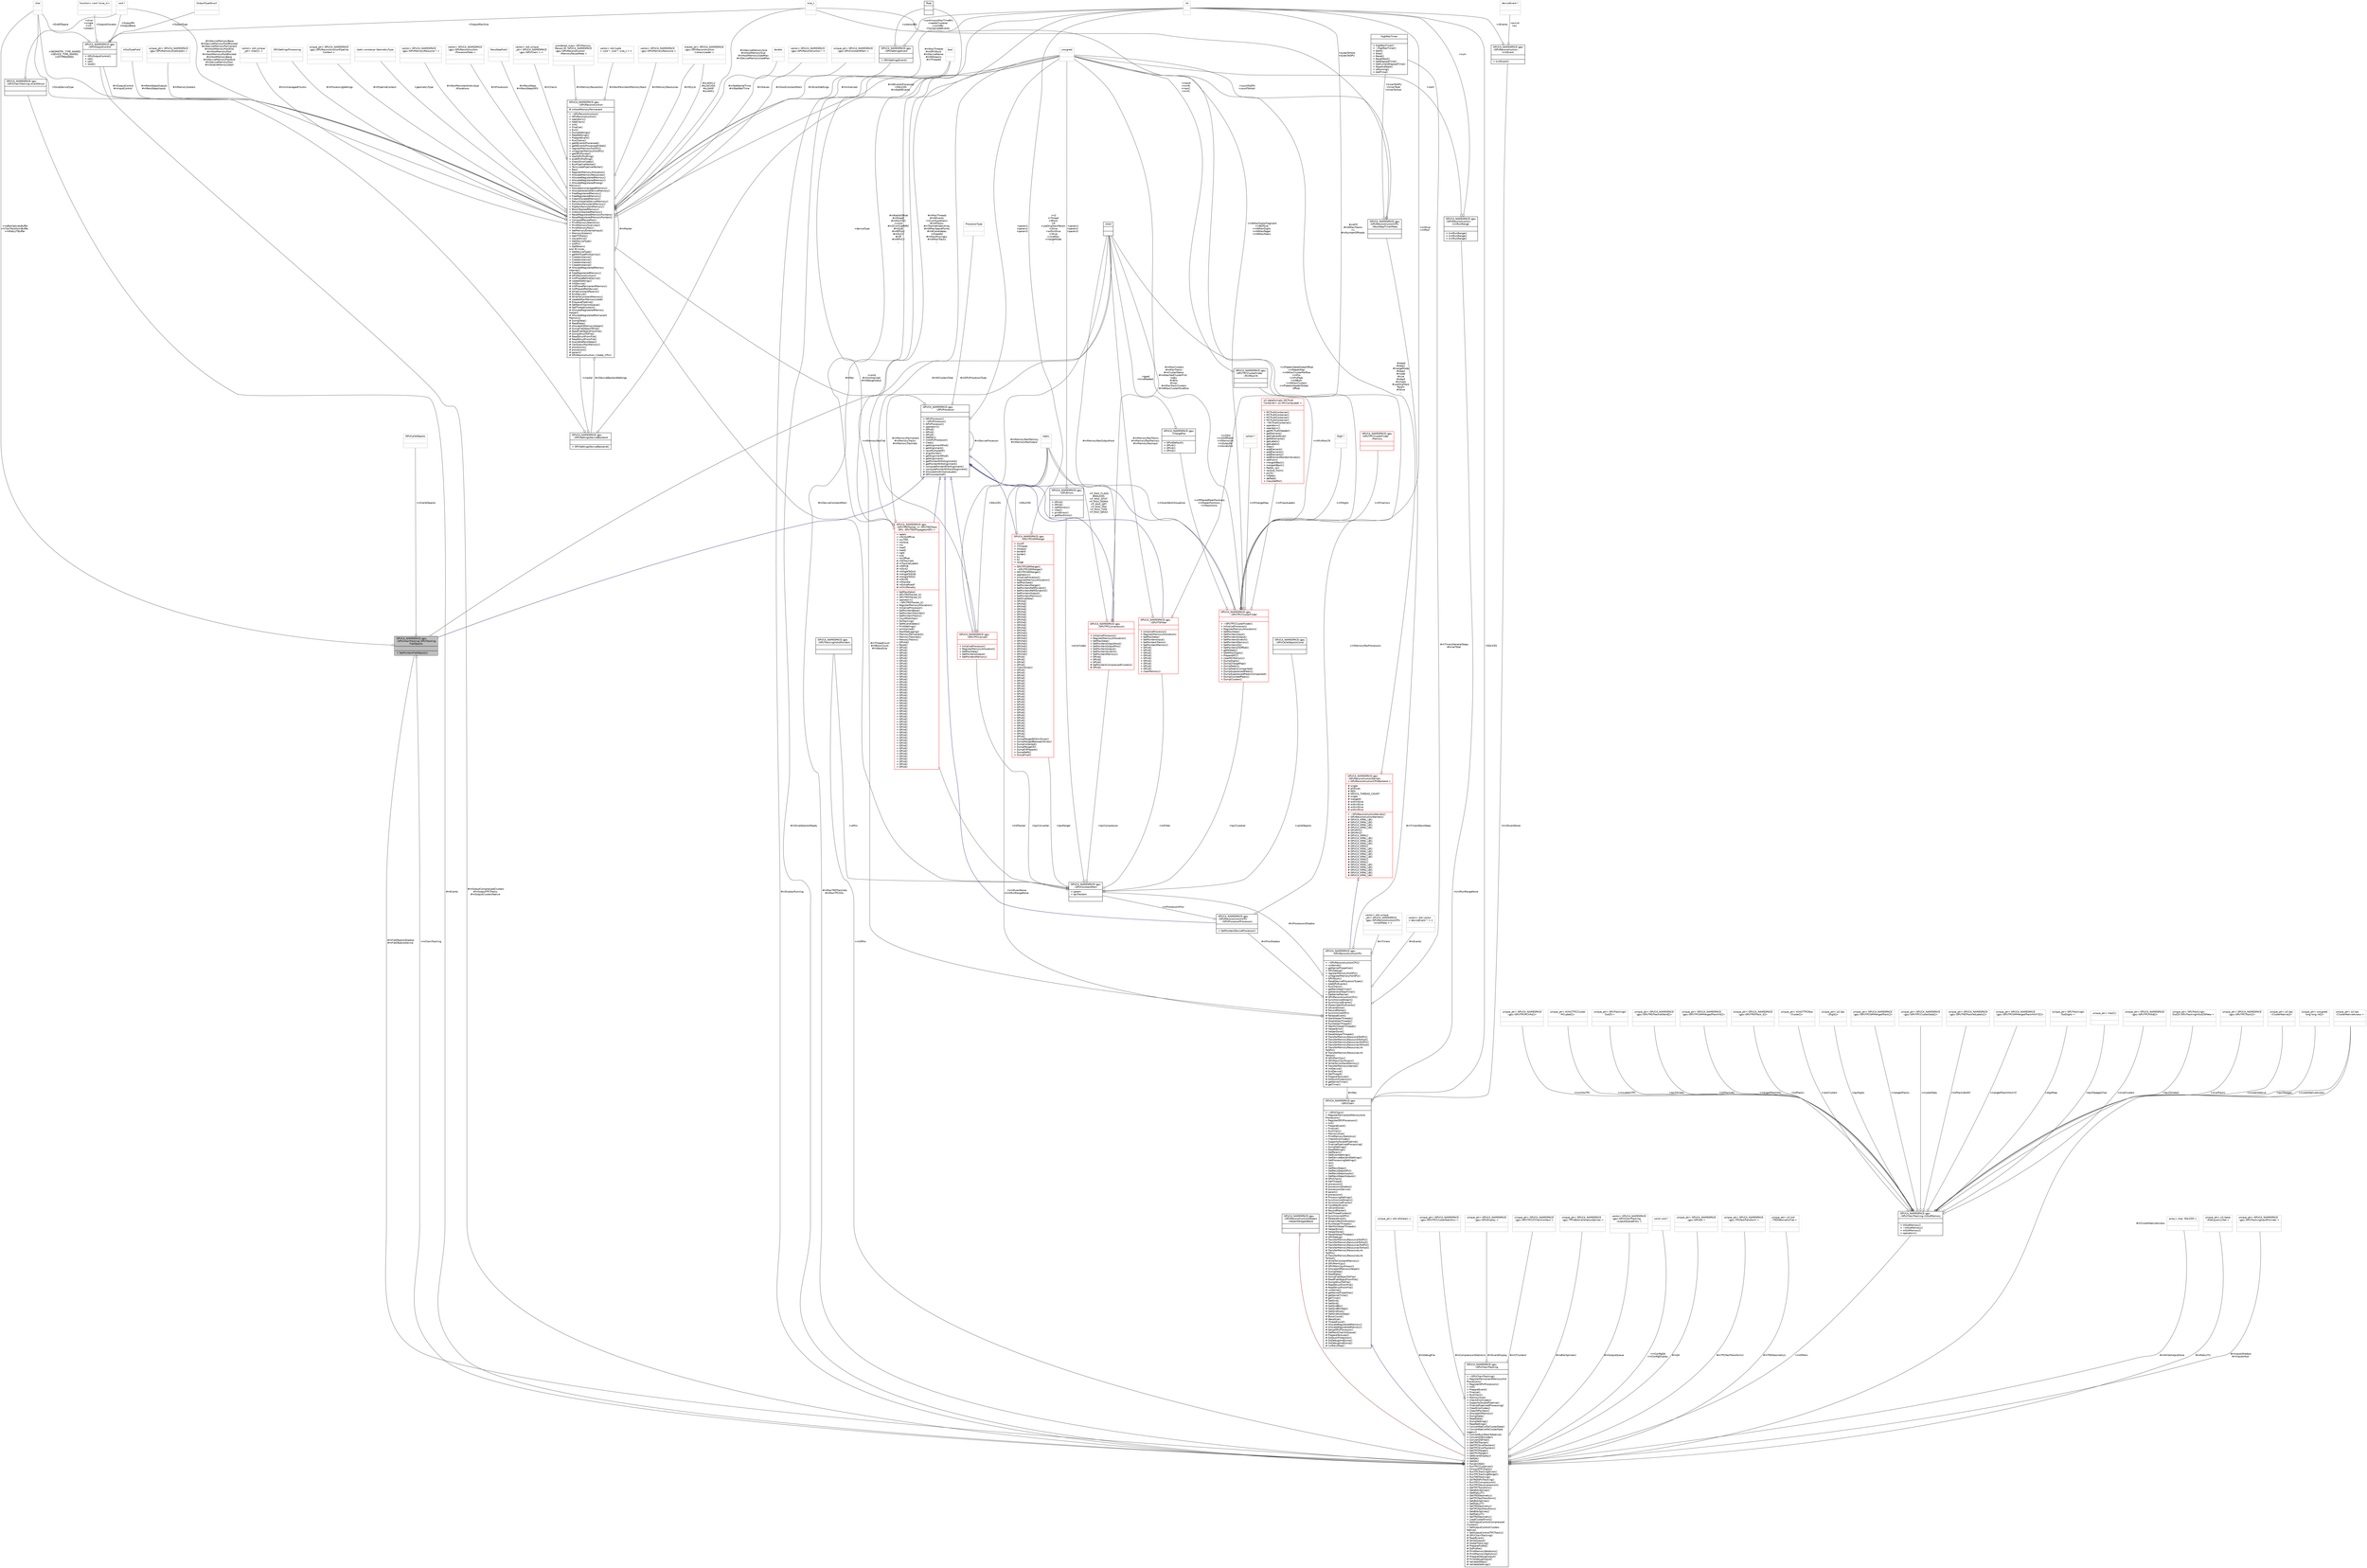 digraph "GPUCA_NAMESPACE::gpu::GPUChainTracking::GPUTrackingFlatObjects"
{
 // INTERACTIVE_SVG=YES
  bgcolor="transparent";
  edge [fontname="Helvetica",fontsize="10",labelfontname="Helvetica",labelfontsize="10"];
  node [fontname="Helvetica",fontsize="10",shape=record];
  Node2 [label="{GPUCA_NAMESPACE::gpu\l::GPUChainTracking::GPUTracking\lFlatObjects\n||+ SetPointersFlatObjects()\l}",height=0.2,width=0.4,color="black", fillcolor="grey75", style="filled", fontcolor="black"];
  Node3 -> Node2 [dir="back",color="midnightblue",fontsize="10",style="solid",arrowtail="onormal",fontname="Helvetica"];
  Node3 [label="{GPUCA_NAMESPACE::gpu\l::GPUProcessor\n||+ GPUProcessor()\l+ ~GPUProcessor()\l+ GPUProcessor()\l+ operator=()\l+ GPUd()\l+ GPUd()\l+ GPUd()\l+ GetRec()\l+ InitGPUProcessor()\l+ Clear()\l+ getAlignmentMod()\l+ getAlignment()\l+ nextMultipleOf()\l+ alignPointer()\l+ getAlignmentMod()\l+ getAlignment()\l+ getPointerWithAlignment()\l+ getPointerWithAlignment()\l+ computePointerWithAlignment()\l+ computePointerWithoutAlignment()\l# AllocateAndInitializeLate()\l# GPUconstantref()\l}",height=0.2,width=0.4,color="black",URL="$d0/dd7/classGPUCA__NAMESPACE_1_1gpu_1_1GPUProcessor.html"];
  Node4 -> Node3 [color="grey25",fontsize="10",style="solid",label=" #mRec" ,arrowhead="odiamond",fontname="Helvetica"];
  Node4 [label="{GPUCA_NAMESPACE::gpu\l::GPUReconstruction\n|# mHostMemoryPermanent\l|+ ~GPUReconstruction()\l+ GPUReconstruction()\l+ operator=()\l+ AddChain()\l+ Init()\l+ Finalize()\l+ Exit()\l+ DumpSettings()\l+ ReadSettings()\l+ PrepareEvent()\l+ RunChains()\l+ getNEventsProcessed()\l+ getNEventsProcessedInStat()\l+ registerMemoryForGPU()\l+ unregisterMemoryForGPU()\l+ getGPUPointer()\l+ startGPUProfiling()\l+ endGPUProfiling()\l+ CheckErrorCodes()\l+ RunPipelineWorker()\l+ TerminatePipelineWorker()\l+ Res()\l+ RegisterMemoryAllocation()\l+ AllocateMemoryResources()\l+ AllocateRegisteredMemory()\l+ AllocateRegisteredMemory()\l+ AllocateRegisteredForeign\lMemory()\l+ AllocateUnmanagedMemory()\l+ AllocateVolatileDeviceMemory()\l+ FreeRegisteredMemory()\l+ FreeRegisteredMemory()\l+ ClearAllocatedMemory()\l+ ReturnVolatileDeviceMemory()\l+ PushNonPersistentMemory()\l+ PopNonPersistentMemory()\l+ BlockStackedMemory()\l+ UnblockStackedMemory()\l+ ResetRegisteredMemoryPointers()\l+ ResetRegisteredMemoryPointers()\l+ ComputeReuseMax()\l+ PrintMemoryStatistics()\l+ PrintMemoryOverview()\l+ PrintMemoryMax()\l+ SetMemoryExternalInput()\l+ MemoryScalers()\l+ GetITSTraits()\l+ slavesExist()\l+ GetDeviceType()\l+ IsGPU()\l+ GetParam()\land 30 more...\l+ GetDeviceType()\l+ getNIOTypeMultiplicity()\l+ CreateInstance()\l+ CreateInstance()\l+ CreateInstance()\l+ CreateInstance()\l# AllocateRegisteredMemory\lInternal()\l# FreeRegisteredMemory()\l# GPUReconstruction()\l# InitPhaseBeforeDevice()\l# UpdateSettings()\l# InitDevice()\l# InitPhasePermanentMemory()\l# InitPhaseAfterDevice()\l# WriteConstantParams()\l# ExitDevice()\l# WriteToConstantMemory()\l# UpdateMaxMemoryUsed()\l# EnqueuePipeline()\l# GetNextChainInQueue()\l# GetThreadContext()\l# AllocateRegisteredMemory\lHelper()\l# AllocateRegisteredPermanent\lMemory()\l# DumpData()\l# ReadData()\l# AllocateIOMemoryHelper()\l# DumpFlatObjectToFile()\l# ReadFlatObjectFromFile()\l# DumpStructToFile()\l# ReadStructFromFile()\l# ReadStructFromFile()\l# AvailableRecoSteps()\l# CanQueryMaxMemory()\l# processors()\l# processors()\l# param()\l# GPUReconstruction_Create_CPU()\l}",height=0.2,width=0.4,color="black",URL="$d6/df4/classGPUCA__NAMESPACE_1_1gpu_1_1GPUReconstruction.html"];
  Node5 -> Node4 [color="grey25",fontsize="10",style="solid",label=" #mUnmanagedChunks" ,arrowhead="odiamond",fontname="Helvetica"];
  Node5 [label="{vector\< std::unique\l_ptr\< char[]\> \>\n||}",height=0.2,width=0.4,color="grey75"];
  Node4 -> Node4 [color="grey25",fontsize="10",style="solid",label=" #mMaster" ,arrowhead="odiamond",fontname="Helvetica"];
  Node6 -> Node4 [color="grey25",fontsize="10",style="solid",label=" #mMemoryResources" ,arrowhead="odiamond",fontname="Helvetica"];
  Node6 [label="{vector\< GPUCA_NAMESPACE\l::gpu::GPUMemoryResource \>\n||}",height=0.2,width=0.4,color="grey75"];
  Node7 -> Node4 [color="grey25",fontsize="10",style="solid",label=" #sLibOCL2\n#sLibCUDA\n#sLibHIP\n#sLibOCL" ,arrowhead="odiamond",fontname="Helvetica"];
  Node7 [label="{shared_ptr\< GPUCA_NAMESPACE\l::gpu::GPUReconstruction\l::LibraryLoader \>\n||}",height=0.2,width=0.4,color="grey75"];
  Node8 -> Node4 [color="grey25",fontsize="10",style="solid",label=" #mStatKernelTime\n#mStatWallTime" ,arrowhead="odiamond",fontname="Helvetica"];
  Node8 [label="{double\n||}",height=0.2,width=0.4,color="grey75"];
  Node9 -> Node4 [color="grey25",fontsize="10",style="solid",label=" #mSlaves" ,arrowhead="odiamond",fontname="Helvetica"];
  Node9 [label="{vector\< GPUCA_NAMESPACE\l::gpu::GPUReconstruction * \>\n||}",height=0.2,width=0.4,color="grey75"];
  Node10 -> Node4 [color="grey25",fontsize="10",style="solid",label=" #mHostConstantMem" ,arrowhead="odiamond",fontname="Helvetica"];
  Node10 [label="{unique_ptr\< GPUCA_NAMESPACE\l::gpu::GPUConstantMem \>\n||}",height=0.2,width=0.4,color="grey75"];
  Node11 -> Node4 [color="grey25",fontsize="10",style="solid",label=" #mRecoStepsOutputs\n#mRecoStepsInputs" ,arrowhead="odiamond",fontname="Helvetica"];
  Node11 [label="{InOutTypeField\n||}",height=0.2,width=0.4,color="grey75"];
  Node12 -> Node4 [color="grey25",fontsize="10",style="solid",label=" #mMemoryScalers" ,arrowhead="odiamond",fontname="Helvetica"];
  Node12 [label="{unique_ptr\< GPUCA_NAMESPACE\l::gpu::GPUMemorySizeScalers \>\n||}",height=0.2,width=0.4,color="grey75"];
  Node13 -> Node4 [color="grey25",fontsize="10",style="solid",label=" #mOutputControl\n#mInputControl" ,arrowhead="odiamond",fontname="Helvetica"];
  Node13 [label="{GPUCA_NAMESPACE::gpu\l::GPUOutputControl\n||+ GPUOutputControl()\l+ set()\l+ set()\l+ reset()\l}",height=0.2,width=0.4,color="black",URL="$d4/d7c/structGPUCA__NAMESPACE_1_1gpu_1_1GPUOutputControl.html"];
  Node14 -> Node13 [color="grey25",fontsize="10",style="solid",label=" +OutputAllocator" ,arrowhead="odiamond",fontname="Helvetica"];
  Node14 [label="{function\< void *(size_t)\>\n||}",height=0.2,width=0.4,color="grey75"];
  Node15 -> Node13 [color="grey25",fontsize="10",style="solid",label=" +EndOfSpace" ,arrowhead="odiamond",fontname="Helvetica"];
  Node15 [label="{char\n||}",height=0.2,width=0.4,color="grey75"];
  Node16 -> Node13 [color="grey25",fontsize="10",style="solid",label=" +OutputMaxSize" ,arrowhead="odiamond",fontname="Helvetica"];
  Node16 [label="{size_t\n||}",height=0.2,width=0.4,color="grey75"];
  Node17 -> Node13 [color="grey25",fontsize="10",style="solid",label=" +OutputType" ,arrowhead="odiamond",fontname="Helvetica"];
  Node17 [label="{OutputTypeStruct\n||}",height=0.2,width=0.4,color="grey75"];
  Node18 -> Node13 [color="grey25",fontsize="10",style="solid",label=" +OutputPtr\n+OutputBase" ,arrowhead="odiamond",fontname="Helvetica"];
  Node18 [label="{void *\n||}",height=0.2,width=0.4,color="grey75"];
  Node15 -> Node4 [color="grey25",fontsize="10",style="solid",label=" +GEOMETRY_TYPE_NAMES\n+DEVICE_TYPE_NAMES\n+IOTYPENAMES" ,arrowhead="odiamond",fontname="Helvetica"];
  Node7 -> Node4 [color="grey25",fontsize="10",style="solid",label=" #mMyLib" ,arrowhead="odiamond",fontname="Helvetica"];
  Node19 -> Node4 [color="grey25",fontsize="10",style="solid",label=" #mEventSettings" ,arrowhead="odiamond",fontname="Helvetica"];
  Node19 [label="{GPUCA_NAMESPACE::gpu\l::GPUSettingsEvent\n||+ GPUSettingsEvent()\l}",height=0.2,width=0.4,color="black",URL="$d0/d50/structGPUCA__NAMESPACE_1_1gpu_1_1GPUSettingsEvent.html"];
  Node20 -> Node19 [color="grey25",fontsize="10",style="solid",label=" +solenoidBz" ,arrowhead="odiamond",fontname="Helvetica"];
  Node20 [label="{float\n||}",height=0.2,width=0.4,color="black",URL="$d4/dc3/classfloat.html"];
  Node21 -> Node19 [color="grey25",fontsize="10",style="solid",label=" +continuousMaxTimeBin\n+needsClusterer\n+constBz\n+homemadeEvents" ,arrowhead="odiamond",fontname="Helvetica"];
  Node21 [label="{int\n||}",height=0.2,width=0.4,color="grey75"];
  Node16 -> Node4 [color="grey25",fontsize="10",style="solid",label=" #mDeviceMemorySize\n#mHostMemorySize\n#mHostMemoryUsedMax\n#mDeviceMemoryUsedMax" ,arrowhead="odiamond",fontname="Helvetica"];
  Node22 -> Node4 [color="grey25",fontsize="10",style="solid",label=" #mProcessingSettings" ,arrowhead="odiamond",fontname="Helvetica"];
  Node22 [label="{GPUSettingsProcessing\n||}",height=0.2,width=0.4,color="grey75"];
  Node23 -> Node4 [color="grey25",fontsize="10",style="solid",label=" #mDeviceConstantMem" ,arrowhead="odiamond",fontname="Helvetica"];
  Node23 [label="{GPUCA_NAMESPACE::gpu\l::GPUConstantMem\n|+ param\l+ tpcTrackers\l|}",height=0.2,width=0.4,color="black",URL="$dc/d57/structGPUCA__NAMESPACE_1_1gpu_1_1GPUConstantMem.html"];
  Node24 -> Node23 [color="grey25",fontsize="10",style="solid",label=" +tpcClusterer" ,arrowhead="odiamond",fontname="Helvetica"];
  Node24 [label="{GPUCA_NAMESPACE::gpu\l::GPUTPCClusterFinder\n||+ ~GPUTPCClusterFinder()\l+ InitializeProcessor()\l+ RegisterMemoryAllocation()\l+ SetMaxData()\l+ SetPointersInput()\l+ SetPointersOutput()\l+ SetPointersScratch()\l+ SetPointersMemory()\l+ SetPointersZS()\l+ SetPointersZSOffset()\l+ getNSteps()\l+ SetNMaxDigits()\l+ PrepareMC()\l+ clearMCMemory()\l+ DumpDigits()\l+ DumpChargeMap()\l+ DumpPeaks()\l+ DumpPeaksCompacted()\l+ DumpSuppressedPeaks()\l+ DumpSuppressedPeaksCompacted()\l+ DumpCountedPeaks()\l+ DumpClusters()\l}",height=0.2,width=0.4,color="red",URL="$da/dac/classGPUCA__NAMESPACE_1_1gpu_1_1GPUTPCClusterFinder.html"];
  Node3 -> Node24 [dir="back",color="midnightblue",fontsize="10",style="solid",arrowtail="onormal",fontname="Helvetica"];
  Node25 -> Node24 [color="grey25",fontsize="10",style="solid",label=" +mMinMaxCN" ,arrowhead="odiamond",fontname="Helvetica"];
  Node25 [label="{GPUCA_NAMESPACE::gpu\l::GPUTPCClusterFinder\l::MinMaxCN\n||}",height=0.2,width=0.4,color="black",URL="$dc/dc6/structGPUCA__NAMESPACE_1_1gpu_1_1GPUTPCClusterFinder_1_1MinMaxCN.html"];
  Node26 -> Node25 [color="grey25",fontsize="10",style="solid",label=" +maxN\n+minN\n+maxC\n+minC" ,arrowhead="odiamond",fontname="Helvetica"];
  Node26 [label="{unsigned\n||}",height=0.2,width=0.4,color="grey75"];
  Node27 -> Node24 [color="grey25",fontsize="10",style="solid",label=" +mPmemory" ,arrowhead="odiamond",fontname="Helvetica"];
  Node27 [label="{GPUCA_NAMESPACE::gpu\l::GPUTPCClusterFinder\l::Memory\n||}",height=0.2,width=0.4,color="red",URL="$d6/d9c/structGPUCA__NAMESPACE_1_1gpu_1_1GPUTPCClusterFinder_1_1Memory.html"];
  Node32 -> Node24 [color="grey25",fontsize="10",style="solid",label=" +mPfilteredPeakPositions\n+mPpeakPositions\n+mPpositions" ,arrowhead="odiamond",fontname="Helvetica"];
  Node32 [label="{GPUCA_NAMESPACE::gpu\l::ChargePos\n||+ GPUdDefault()\l+ GPUdi()\l+ GPUdi()\l+ GPUdi()\l}",height=0.2,width=0.4,color="black",URL="$dd/d68/structGPUCA__NAMESPACE_1_1gpu_1_1ChargePos.html"];
  Node30 -> Node32 [color="grey25",fontsize="10",style="solid",label=" +gpad\n+timePadded" ,arrowhead="odiamond",fontname="Helvetica"];
  Node30 [label="{short\n||}",height=0.2,width=0.4,color="black",URL="$dc/d10/classshort.html"];
  Node30 -> Node24 [color="grey25",fontsize="10",style="solid",label=" +mZSId\n+mZSOffsetId\n+mMemoryId\n+mOutputId\n+mScratchId" ,arrowhead="odiamond",fontname="Helvetica"];
  Node33 -> Node24 [color="grey25",fontsize="10",style="solid",label=" +mPchargeMap" ,arrowhead="odiamond",fontname="Helvetica"];
  Node33 [label="{ushort *\n||}",height=0.2,width=0.4,color="grey75"];
  Node34 -> Node24 [color="grey25",fontsize="10",style="solid",label=" +mPinputLabels" ,arrowhead="odiamond",fontname="Helvetica"];
  Node34 [label="{o2::dataformats::MCTruth\lContainer\< o2::MCCompLabel \>\n||+ MCTruthContainer()\l+ MCTruthContainer()\l+ MCTruthContainer()\l+ MCTruthContainer()\l+ ~MCTruthContainer()\l+ operator=()\l+ operator=()\l+ getMCTruthHeader()\l+ getElement()\l+ getIndexedSize()\l+ getNElements()\l+ getLabels()\l+ getLabels()\l+ clear()\l+ addElement()\l+ addElements()\l+ addElements()\l+ addElementRandomAccess()\l+ setFrom()\l+ mergeAtBack()\l+ mergeAtBack()\l+ flatten_to()\l+ restore_from()\l+ print()\l+ inflate()\l+ deflate()\l+ ClassDefNV()\l}",height=0.2,width=0.4,color="red",URL="$dc/daa/classo2_1_1dataformats_1_1MCTruthContainer.html"];
  Node16 -> Node24 [color="grey25",fontsize="10",style="solid",label=" +mNMaxDigitsFragment\n+mBufSize\n+mNMaxDigits\n+mNMaxPages\n+mNMaxPeaks" ,arrowhead="odiamond",fontname="Helvetica"];
  Node36 -> Node24 [color="grey25",fontsize="10",style="solid",label=" +mPdigits" ,arrowhead="odiamond",fontname="Helvetica"];
  Node36 [label="{Digit *\n||}",height=0.2,width=0.4,color="grey75"];
  Node21 -> Node24 [color="grey25",fontsize="10",style="solid",label=" +mISlice\n+mPbuf" ,arrowhead="odiamond",fontname="Helvetica"];
  Node39 -> Node24 [color="grey25",fontsize="10",style="solid",label=" +mScanWorkGroupSize" ,arrowhead="odiamond",fontname="Helvetica"];
  Node39 [label="{static\n||}",height=0.2,width=0.4,color="grey75"];
  Node26 -> Node24 [color="grey25",fontsize="10",style="solid",label=" +mPlabelsDataGlobalOffset\n+mPpeakMap\n+mNMaxClusterPerRow\n+mPzs\n+mPisPeak\n+mNBufs\n+mNMaxClusters\n+mPlabelsHeaderGlobal\lOffset" ,arrowhead="odiamond",fontname="Helvetica"];
  Node43 -> Node23 [color="grey25",fontsize="10",style="solid",label=" +itsFitter" ,arrowhead="odiamond",fontname="Helvetica"];
  Node43 [label="{GPUCA_NAMESPACE::gpu\l::GPUITSFitter\n||+ InitializeProcessor()\l+ RegisterMemoryAllocation()\l+ SetMaxData()\l+ SetPointersInput()\l+ SetPointersTracks()\l+ SetPointersMemory()\l+ GPUd()\l+ GPUd()\l+ GPUd()\l+ GPUd()\l+ GPUd()\l+ GPUd()\l+ GPUd()\l+ GPUd()\l+ GPUd()\l+ clearMemory()\l}",height=0.2,width=0.4,color="red",URL="$d8/df8/classGPUCA__NAMESPACE_1_1gpu_1_1GPUITSFitter.html"];
  Node3 -> Node43 [dir="back",color="midnightblue",fontsize="10",style="solid",arrowtail="onormal",fontname="Helvetica"];
  Node30 -> Node43 [color="grey25",fontsize="10",style="solid",label=" #mMemoryResTracks\n#mMemoryResMemory\n#mMemoryResInput" ,arrowhead="odiamond",fontname="Helvetica"];
  Node21 -> Node43 [color="grey25",fontsize="10",style="solid",label=" #mNTF\n#mNMaxTracks\n+v\n#mNumberOfRoads" ,arrowhead="odiamond",fontname="Helvetica"];
  Node56 -> Node23 [color="grey25",fontsize="10",style="solid",label=" +ioPtrs" ,arrowhead="odiamond",fontname="Helvetica"];
  Node56 [label="{GPUCA_NAMESPACE::gpu\l::GPUTrackingInOutPointers\n||}",height=0.2,width=0.4,color="black",URL="$d2/d7f/structGPUCA__NAMESPACE_1_1gpu_1_1GPUTrackingInOutPointers.html"];
  Node57 -> Node23 [color="grey25",fontsize="10",style="solid",label=" +tpcConverter" ,arrowhead="odiamond",fontname="Helvetica"];
  Node57 [label="{GPUCA_NAMESPACE::gpu\l::GPUTPCConvert\n||+ InitializeProcessor()\l+ RegisterMemoryAllocation()\l+ SetMaxData()\l+ SetPointersOutput()\l+ SetPointersMemory()\l}",height=0.2,width=0.4,color="red",URL="$d3/d6f/classGPUCA__NAMESPACE_1_1gpu_1_1GPUTPCConvert.html"];
  Node3 -> Node57 [dir="back",color="midnightblue",fontsize="10",style="solid",arrowtail="onormal",fontname="Helvetica"];
  Node30 -> Node57 [color="grey25",fontsize="10",style="solid",label=" #mMemoryResMemory\n#mMemoryResOutput" ,arrowhead="odiamond",fontname="Helvetica"];
  Node26 -> Node57 [color="grey25",fontsize="10",style="solid",label=" #mNClustersTotal" ,arrowhead="odiamond",fontname="Helvetica"];
  Node39 -> Node57 [color="grey25",fontsize="10",style="solid",label=" +NSLICES" ,arrowhead="odiamond",fontname="Helvetica"];
  Node60 -> Node23 [color="grey25",fontsize="10",style="solid",label=" +trdTracker" ,arrowhead="odiamond",fontname="Helvetica"];
  Node60 [label="{GPUCA_NAMESPACE::gpu\l::GPUTRDTracker_t\< GPUTRDTrack\lGPU, GPUTRDPropagatorGPU \>\n|+ labels\l+ nTrkltsOffline\l+ covTRD\l+ rowSize\l+ cov\l+ roadY\l+ roadZ\l+ right\l+ size\l+ idxOffset\l# mNTracklets\l# mTrackletLabels\l# mRPhiB\l# mDyA2\l# mAngleToDyA\l# mAngleToDyB\l# mAngleToDyC\l# mMinPt\l# mMaxEta\l# mExtraRoadY\l# mChi2Penalty\l|+ SetMaxData()\l+ GPUTRDTracker_t()\l+ GPUTRDTracker_t()\l+ operator=()\l+ ~GPUTRDTracker_t()\l+ RegisterMemoryAllocation()\l+ InitializeProcessor()\l+ SetPointersBase()\l+ SetPointersTracklets()\l+ SetPointersTracks()\l+ CountMatches()\l+ DoTracking()\l+ SetNCandidates()\l+ PrintSettings()\l+ IsInitialized()\l+ StartDebugging()\l+ MemoryPermanent()\l+ MemoryTracklets()\l+ MemoryTracks()\l+ GPUhd()\l+ Reset()\l+ GPUd()\l+ GPUd()\l+ GPUd()\l+ GPUd()\l+ GPUd()\l+ GPUd()\l+ GPUd()\l+ GPUd()\l+ GPUd()\l+ GPUd()\l+ GPUd()\l+ GPUd()\l+ GPUd()\l+ GPUd()\l+ GPUd()\l+ GPUd()\l+ GPUd()\l+ GPUd()\l+ GPUd()\l+ GPUd()\l+ GPUd()\l+ GPUd()\l+ GPUd()\l+ GPUd()\l+ GPUd()\l+ GPUd()\l+ GPUd()\l+ GPUd()\l+ GPUd()\l+ GPUd()\l+ GPUd()\l+ GPUd()\l+ GPUd()\l+ GPUd()\l+ GPUd()\l+ GPUd()\l+ GPUd()\l+ GPUd()\l+ GPUd()\l+ GPUd()\l+ GPUd()\l+ GPUd()\l+ GPUd()\l+ GPUd()\l+ GPUd()\l+ GPUd()\l}",height=0.2,width=0.4,color="red",URL="$db/db5/classGPUCA__NAMESPACE_1_1gpu_1_1GPUTRDTracker__t.html"];
  Node3 -> Node60 [dir="back",color="midnightblue",fontsize="10",style="solid",arrowtail="onormal",fontname="Helvetica"];
  Node30 -> Node60 [color="grey25",fontsize="10",style="solid",label=" #mMemoryPermanent\n#mMemoryTracks\n#mMemoryTracklets" ,arrowhead="odiamond",fontname="Helvetica"];
  Node20 -> Node60 [color="grey25",fontsize="10",style="solid",label=" #mRadialOffset\n#mRoadZ\n#mMaxChi2\n+const\n#mZCorrCoefNRC\n#mDyB\n#mRPhiA2\n#mDyC2\n#mR\n#mRPhiC2\n..." ,arrowhead="odiamond",fontname="Helvetica"];
  Node21 -> Node60 [color="grey25",fontsize="10",style="solid",label=" #mMaxThreads\n#mNEvents\n+nCurrHypothesis\n#mNTracks\n#mTrackletIndexArray\n#mNMaxSpacePoints\n#mNCandidates\n+threadId\n#mMaxMissingLy\n#mNMaxTracks\n..." ,arrowhead="odiamond",fontname="Helvetica"];
  Node31 -> Node60 [color="grey25",fontsize="10",style="solid",label=" +const\n#mIsInitialized\n#mDebugOutput" ,arrowhead="odiamond",fontname="Helvetica"];
  Node31 [label="{bool\n||}",height=0.2,width=0.4,color="grey75"];
  Node71 -> Node23 [color="grey25",fontsize="10",style="solid",label=" +errorCodes" ,arrowhead="odiamond",fontname="Helvetica"];
  Node71 [label="{GPUCA_NAMESPACE::gpu\l::GPUErrors\n||+ GPUd()\l+ GPUd()\l+ setMemory()\l+ clear()\l+ printErrors()\l+ getMaxErrors()\l}",height=0.2,width=0.4,color="black",URL="$db/d11/classGPUCA__NAMESPACE_1_1gpu_1_1GPUErrors.html"];
  Node26 -> Node71 [color="grey25",fontsize="10",style="solid",label=" +param1\n+param2\n+param3" ,arrowhead="odiamond",fontname="Helvetica"];
  Node72 -> Node23 [color="grey25",fontsize="10",style="solid",label=" +calibObjects" ,arrowhead="odiamond",fontname="Helvetica"];
  Node72 [label="{GPUCA_NAMESPACE::gpu\l::GPUCalibObjectsConst\n||}",height=0.2,width=0.4,color="black",URL="$d5/d6e/structGPUCA__NAMESPACE_1_1gpu_1_1GPUCalibObjectsConst.html"];
  Node73 -> Node23 [color="grey25",fontsize="10",style="solid",label=" +tpcCompressor" ,arrowhead="odiamond",fontname="Helvetica"];
  Node73 [label="{GPUCA_NAMESPACE::gpu\l::GPUTPCCompression\n||+ InitializeProcessor()\l+ RegisterMemoryAllocation()\l+ SetMaxData()\l+ SetPointersOutputHost()\l+ SetPointersOutputPtrs()\l+ SetPointersOutput()\l+ SetPointersScratch()\l+ SetPointersMemory()\l+ GPUd()\l+ GPUd()\l+ GPUd()\l# SetPointersCompressedClusters()\l# GPUd()\l}",height=0.2,width=0.4,color="red",URL="$d0/da0/classGPUCA__NAMESPACE_1_1gpu_1_1GPUTPCCompression.html"];
  Node3 -> Node73 [dir="back",color="midnightblue",fontsize="10",style="solid",arrowtail="onormal",fontname="Helvetica"];
  Node30 -> Node73 [color="grey25",fontsize="10",style="solid",label=" #mMemoryResOutputHost" ,arrowhead="odiamond",fontname="Helvetica"];
  Node26 -> Node73 [color="grey25",fontsize="10",style="solid",label=" #mMaxClusters\n#mMaxTracks\n#mClusterStatus\n#mAttachedClusterFirst\lIndex\n#nBits\n#max\n#mMaxTrackClusters\n#mNMaxClusterSliceRow" ,arrowhead="odiamond",fontname="Helvetica"];
  Node39 -> Node73 [color="grey25",fontsize="10",style="solid",label=" +P_MAX_FLAGS\n#NSLICES\n+P_MAX_QTOT\n+P_MAX_SIGMA\n+P_MAX_QPT\n+P_MAX_PAD\n+P_MAX_TIME\n+P_MAX_QMAX" ,arrowhead="odiamond",fontname="Helvetica"];
  Node88 -> Node23 [color="grey25",fontsize="10",style="solid",label=" +tpcMerger" ,arrowhead="odiamond",fontname="Helvetica"];
  Node88 [label="{GPUCA_NAMESPACE::gpu\l::GPUTPCGMMerger\n|+ sliceTr\l+ nThreads\l+ nOutput\l+ border0\l+ border1\l+ b1\l+ b2\l+ range\l|+ GPUTPCGMMerger()\l+ ~GPUTPCGMMerger()\l+ GPUTPCGMMerger()\l+ operator=()\l+ InitializeProcessor()\l+ RegisterMemoryAllocation()\l+ SetMaxData()\l+ SetPointersMerger()\l+ SetPointersRefitScratch()\l+ SetPointersRefitScratch2()\l+ SetPointersOutput()\l+ SetPointersMemory()\l+ SetSliceData()\l+ GPUhd()\l+ GPUhd()\l+ GPUhd()\l+ GPUhd()\l+ GPUhd()\l+ GPUhd()\l+ GPUhd()\l+ GPUhd()\l+ GPUhd()\l+ GPUhd()\l+ GPUhd()\l+ GPUhd()\l+ GPUhdi()\l+ GPUhdi()\l+ GPUhdi()\l+ GPUhdi()\l+ GPUhdi()\l+ GPUhdi()\l+ GPUhdi()\l+ GPUhdi()\l+ GPUhdi()\l+ GPUd()\l+ GPUd()\l+ GPUd()\l+ GPUd()\l+ CheckSlices()\l+ GPUd()\l+ GPUd()\l+ GPUd()\l+ GPUd()\l+ GPUd()\l+ GPUd()\l+ GPUd()\l+ GPUd()\l+ GPUd()\l+ GPUd()\l+ GPUd()\l+ GPUd()\l+ GPUd()\l+ GPUd()\l+ GPUd()\l+ GPUd()\l+ GPUd()\l+ GPUd()\l+ GPUd()\l+ GPUd()\l+ GPUd()\l+ GPUd()\l+ GPUd()\l+ GPUd()\l+ GPUd()\l+ GPUd()\l+ DumpMergedWithinSlices()\l+ DumpMergedBetweenSlices()\l+ DumpCollected()\l+ DumpMergeCE()\l+ DumpFitPrepare()\l+ DumpRefit()\l+ DumpFinal()\l}",height=0.2,width=0.4,color="red",URL="$d5/d35/classGPUCA__NAMESPACE_1_1gpu_1_1GPUTPCGMMerger.html"];
  Node3 -> Node88 [dir="back",color="midnightblue",fontsize="10",style="solid",arrowtail="onormal",fontname="Helvetica"];
  Node21 -> Node88 [color="grey25",fontsize="10",style="solid",label=" +n2\n+iThread\n+iBlock\n+N\n+useOrigTrackParam\n+jSlice\n+withinSlice\n+iSlice\n+cmpMax\n+mergeMode\n..." ,arrowhead="odiamond",fontname="Helvetica"];
  Node39 -> Node88 [color="grey25",fontsize="10",style="solid",label=" +NSLICES" ,arrowhead="odiamond",fontname="Helvetica"];
  Node89 -> Node4 [color="grey25",fontsize="10",style="solid",label=" #mPipelineContext" ,arrowhead="odiamond",fontname="Helvetica"];
  Node89 [label="{unique_ptr\< GPUCA_NAMESPACE\l::gpu::GPUReconstructionPipeline\lContext \>\n||}",height=0.2,width=0.4,color="grey75"];
  Node21 -> Node4 [color="grey25",fontsize="10",style="solid",label=" #mMaxThreads\n#mGPUStuck\n#mDeviceName\n#mNStreams\n#mThreadId" ,arrowhead="odiamond",fontname="Helvetica"];
  Node90 -> Node4 [color="grey25",fontsize="10",style="solid",label=" +geometryType" ,arrowhead="odiamond",fontname="Helvetica"];
  Node90 [label="{static constexpr GeometryType\n||}",height=0.2,width=0.4,color="grey75"];
  Node31 -> Node4 [color="grey25",fontsize="10",style="solid",label=" #mInitialized" ,arrowhead="odiamond",fontname="Helvetica"];
  Node91 -> Node4 [color="grey25",fontsize="10",style="solid",label=" #mDeviceBackendSettings" ,arrowhead="odiamond",fontname="Helvetica"];
  Node91 [label="{GPUCA_NAMESPACE::gpu\l::GPUSettingsDeviceBackend\n||+ GPUSettingsDeviceBackend()\l}",height=0.2,width=0.4,color="black",URL="$dd/dc7/structGPUCA__NAMESPACE_1_1gpu_1_1GPUSettingsDeviceBackend.html"];
  Node4 -> Node91 [color="grey25",fontsize="10",style="solid",label=" +master" ,arrowhead="odiamond",fontname="Helvetica"];
  Node15 -> Node91 [color="grey25",fontsize="10",style="solid",label=" +forceDeviceType" ,arrowhead="odiamond",fontname="Helvetica"];
  Node26 -> Node91 [color="grey25",fontsize="10",style="solid",label=" +deviceType" ,arrowhead="odiamond",fontname="Helvetica"];
  Node92 -> Node4 [color="grey25",fontsize="10",style="solid",label=" #mNonPersistentIndividual\lAllocations" ,arrowhead="odiamond",fontname="Helvetica"];
  Node92 [label="{vector\< GPUCA_NAMESPACE\l::gpu::GPUMemoryResource * \>\n||}",height=0.2,width=0.4,color="grey75"];
  Node93 -> Node4 [color="grey25",fontsize="10",style="solid",label=" #mProcessors" ,arrowhead="odiamond",fontname="Helvetica"];
  Node93 [label="{vector\< GPUCA_NAMESPACE\l::gpu::GPUReconstruction\l::ProcessorData \>\n||}",height=0.2,width=0.4,color="grey75"];
  Node94 -> Node4 [color="grey25",fontsize="10",style="solid",label=" #mRecoSteps\n#mRecoStepsGPU" ,arrowhead="odiamond",fontname="Helvetica"];
  Node94 [label="{RecoStepField\n||}",height=0.2,width=0.4,color="grey75"];
  Node95 -> Node4 [color="grey25",fontsize="10",style="solid",label=" #mChains" ,arrowhead="odiamond",fontname="Helvetica"];
  Node95 [label="{vector\< std::unique\l_ptr\< GPUCA_NAMESPACE\l::gpu::GPUChain \> \>\n||}",height=0.2,width=0.4,color="grey75"];
  Node26 -> Node4 [color="grey25",fontsize="10",style="solid",label=" #mNEventsProcessed\n+NSLICES\n#mStatNEvents" ,arrowhead="odiamond",fontname="Helvetica"];
  Node96 -> Node4 [color="grey25",fontsize="10",style="solid",label=" #mMemoryReuse1to1" ,arrowhead="odiamond",fontname="Helvetica"];
  Node96 [label="{unordered_map\< GPUMemory\lReuse::ID, GPUCA_NAMESPACE\l::gpu::GPUReconstruction\l::MemoryReuseMeta \>\n||}",height=0.2,width=0.4,color="grey75"];
  Node18 -> Node4 [color="grey25",fontsize="10",style="solid",label=" #mDeviceMemoryBase\n#mDeviceMemoryPoolBlocked\n#mDeviceMemoryPermanent\n#mHostMemoryPoolEnd\n#mHostMemoryPool\n#mHostMemoryPoolBlocked\n#mHostMemoryBase\n#mDeviceMemoryPoolEnd\n#mDeviceMemoryPool\n#mVolatileMemoryStart\n..." ,arrowhead="odiamond",fontname="Helvetica"];
  Node97 -> Node4 [color="grey25",fontsize="10",style="solid",label=" #mNonPersistentMemoryStack" ,arrowhead="odiamond",fontname="Helvetica"];
  Node97 [label="{vector\< std::tuple\l\< void *, void *, size_t \> \>\n||}",height=0.2,width=0.4,color="grey75"];
  Node3 -> Node3 [color="grey25",fontsize="10",style="solid",label=" #mDeviceProcessor" ,arrowhead="odiamond",fontname="Helvetica"];
  Node98 -> Node3 [color="grey25",fontsize="10",style="solid",label=" #mGPUProcessorType" ,arrowhead="odiamond",fontname="Helvetica"];
  Node98 [label="{ProcessorType\n||}",height=0.2,width=0.4,color="grey75"];
  Node26 -> Node3 [color="grey25",fontsize="10",style="solid",label=" +param1\n+param2\n+param3" ,arrowhead="odiamond",fontname="Helvetica"];
  Node99 -> Node2 [color="grey25",fontsize="10",style="solid",label=" +mCalibObjects" ,arrowhead="odiamond",fontname="Helvetica"];
  Node99 [label="{GPUCalibObjects\n||}",height=0.2,width=0.4,color="grey75"];
  Node30 -> Node2 [color="grey25",fontsize="10",style="solid",label=" +mMemoryResFlat" ,arrowhead="odiamond",fontname="Helvetica"];
  Node15 -> Node2 [color="grey25",fontsize="10",style="solid",label=" +mdEdxSplinesBuffer\n+mTpcTransformBuffer\n+mMatLUTBuffer" ,arrowhead="odiamond",fontname="Helvetica"];
  Node100 -> Node2 [color="grey25",fontsize="10",style="solid",label=" +mChainTracking" ,arrowhead="odiamond",fontname="Helvetica"];
  Node100 [label="{GPUCA_NAMESPACE::gpu\l::GPUChainTracking\n||+ ~GPUChainTracking()\l+ RegisterPermanentMemoryAnd\lProcessors()\l+ RegisterGPUProcessors()\l+ Init()\l+ PrepareEvent()\l+ Finalize()\l+ RunChain()\l+ MemorySize()\l+ CheckErrorCodes()\l+ SupportsDoublePipeline()\l+ FinalizePipelinedProcessing()\l+ ClearErrorCodes()\l+ ClearIOPointers()\l+ AllocateIOMemory()\l+ DumpData()\l+ ReadData()\l+ DumpSettings()\l+ ReadSettings()\l+ ConvertNativeToClusterData()\l+ ConvertNativeToClusterData\lLegacy()\l+ ConvertRun2RawToNative()\l+ ConvertZSEncoder()\l+ ConvertZSFilter()\l+ GetTRDTracker()\l+ GetTPCSliceTrackers()\l+ GetTPCSliceTrackers()\l+ GetTPCMerger()\l+ GetTPCMerger()\l+ GetEventDisplay()\l+ GetQA()\l+ GetQA()\l+ ForceInitQA()\l+ RunTPCClusterizer()\l+ ForwardTPCDigits()\l+ RunTPCTrackingSlices()\l+ RunTPCTrackingMerger()\l+ RunTRDTracking()\l+ DoTRDGPUTracking()\l+ RunTPCCompression()\l+ RunTPCDecompression()\l+ GetTPCTransform()\l+ GetdEdxSplines()\l+ GetMatLUT()\l+ GetTRDGeometry()\l+ SetTPCFastTransform()\l+ SetdEdxSplines()\l+ SetMatLUT()\l+ SetTRDGeometry()\l+ SetTPCFastTransform()\l+ SetdEdxSplines()\l+ SetMatLUT()\l+ SetTRDGeometry()\l+ LoadClusterErrors()\l+ SetOutputControlCompressed\lClusters()\l+ SetOutputControlClusters\lNative()\l+ SetOutputControlTPCTracks()\l# GPUChainTracking()\l# ReadEvent()\l# WriteOutput()\l# GlobalTracking()\l# PrepareProfile()\l# DoProfile()\l# PrintMemoryRelations()\l# PrintMemoryStatistics()\l# PrepareDebugOutput()\l# PrintDebugOutput()\l# ValidateSteps()\l# ValidateSettings()\l}",height=0.2,width=0.4,color="black",URL="$d5/d5f/classGPUCA__NAMESPACE_1_1gpu_1_1GPUChainTracking.html"];
  Node101 -> Node100 [dir="back",color="midnightblue",fontsize="10",style="solid",arrowtail="onormal",fontname="Helvetica"];
  Node101 [label="{GPUCA_NAMESPACE::gpu\l::GPUChain\n||+ ~GPUChain()\l+ RegisterPermanentMemoryAnd\lProcessors()\l+ RegisterGPUProcessors()\l+ Init()\l+ PrepareEvent()\l+ Finalize()\l+ RunChain()\l+ MemorySize()\l+ PrintMemoryStatistics()\l+ CheckErrorCodes()\l+ SupportsDoublePipeline()\l+ FinalizePipelinedProcessing()\l+ DumpSettings()\l+ ReadSettings()\l+ GetParam()\l+ GetEventSettings()\l+ GetDeviceBackendSettings()\l+ GetProcessingSettings()\l+ rec()\l+ rec()\l+ GetRecoSteps()\l+ GetRecoStepsGPU()\l+ GetRecoStepsInputs()\l+ GetRecoStepsOutputs()\l# GPUChain()\l# GetThread()\l# processors()\l# processorsShadow()\l# processorsDevice()\l# param()\l# processors()\l# ProcessingSettings()\l# SynchronizeStream()\l# SynchronizeEvents()\l# CondWaitEvent()\l# IsEventDone()\l# RecordMarker()\l# GetThreadContext()\l# SynchronizeGPU()\l# ReleaseEvent()\l# StreamWaitForEvents()\l# RunHelperThreads()\l# WaitForHelperThreads()\l# HelperError()\l# HelperDone()\l# ResetHelperThreads()\l# GPUDebug()\l# TransferMemoryResourceToGPU()\l# TransferMemoryResourceToHost()\l# TransferMemoryResourcesToGPU()\l# TransferMemoryResourcesToHost()\l# TransferMemoryResourceLink\lToGPU()\l# TransferMemoryResourceLink\lToHost()\l# WriteToConstantMemory()\l# GPUMemCpy()\l# GPUMemCpyAlways()\l# AllocateIOMemoryHelper()\l# DumpData()\l# ReadData()\l# DumpFlatObjectToFile()\l# ReadFlatObjectFromFile()\l# DumpStructToFile()\l# ReadStructFromFile()\l# ReadStructFromFile()\l# runKernel()\l# getKernelProperties()\l# getKernelTimer()\l# getTimer()\l# GetGrid()\l# GetGrid()\l# GetGridBlk()\l# GetGridBlkStep()\l# GetGridAuto()\l# GetGridAutoStep()\l# BlockCount()\l# WarpSize()\l# ThreadCount()\l# AllocateRegisteredMemory()\l# AllocateRegisteredMemory()\l# SetupGPUProcessor()\l# GetNextChainInQueue()\l# PrepareTextures()\l# DoStuckProtection()\l# DoDebugAndDump()\l# DoDebugAndDump()\l# runRecoStep()\l}",height=0.2,width=0.4,color="black",URL="$dd/d48/classGPUCA__NAMESPACE_1_1gpu_1_1GPUChain.html"];
  Node102 -> Node101 [color="grey25",fontsize="10",style="solid",label=" #mRec" ,arrowhead="odiamond",fontname="Helvetica"];
  Node102 [label="{GPUCA_NAMESPACE::gpu\l::GPUReconstructionCPU\n||+ ~GPUReconstructionCPU()\l+ runKernel()\l+ getKernelProperties()\l+ GPUDebug()\l+ registerMemoryForGPU()\l+ unregisterMemoryForGPU()\l+ GPUStuck()\l+ ResetDeviceProcessorTypes()\l+ AddGPUEvents()\l+ RunChains()\l+ getRecoStepTimer()\l+ getGeneralStepTimer()\l+ GetKernelName()\l# GPUReconstructionCPU()\l# SynchronizeStream()\l# SynchronizeEvents()\l# StreamWaitForEvents()\l# IsEventDone()\l# RecordMarker()\l# SynchronizeGPU()\l# ReleaseEvent()\l# StartHelperThreads()\l# StopHelperThreads()\l# RunHelperThreads()\l# WaitForHelperThreads()\l# HelperError()\l# HelperDone()\l# ResetHelperThreads()\l# TransferMemoryResourceToGPU()\l# TransferMemoryResourceToHost()\l# TransferMemoryResourcesToGPU()\l# TransferMemoryResourcesToHost()\l# TransferMemoryResourceLink\lToGPU()\l# TransferMemoryResourceLink\lToHost()\l# GPUMemCpy()\l# GPUMemCpyAlways()\l# WriteToConstantMemory()\l# TransferMemoryInternal()\l# InitDevice()\l# ExitDevice()\l# GetThread()\l# PrepareTextures()\l# DoStuckProtection()\l# getKernelTimer()\l# getTimer()\l}",height=0.2,width=0.4,color="black",URL="$db/d88/classGPUCA__NAMESPACE_1_1gpu_1_1GPUReconstructionCPU.html"];
  Node103 -> Node102 [dir="back",color="midnightblue",fontsize="10",style="solid",arrowtail="onormal",fontname="Helvetica"];
  Node103 [label="{GPUCA_NAMESPACE::gpu\l::GPUReconstructionKernels\l\< GPUReconstructionCPUBackend \>\n|# single\l# allSlices\l# REG\l# GPUCA_THREAD_COUNT\l# single\l# mergeAll\l# withinSlice\l# withinSlice\l# withinSlice\l# withinSlice\l|+ ~GPUReconstructionKernels()\l+ GPUReconstructionKernels()\l# GPUCA_KRNL_LB()\l# GPUCA_KRNL_LB()\l# GPUCA_KRNL_LB()\l# GPUCA_KRNL_LB()\l# GPUPtr1()\l# GPUPtr2()\l# GPUCA_KRNL()\l# GPUCA_KRNL_LB()\l# GPUCA_KRNL_LB()\l# GPUCA_KRNL_LB()\l# GPUCA_KRNL()\l# GPUCA_KRNL_LB()\l# GPUCA_KRNL_LB()\l# GPUCA_KRNL_LB()\l# GPUCA_KRNL_LB()\l# GPUCA_KRNL()\l# GPUCA_KRNL()\l# GPUCA_KRNL_LB()\l# GPUCA_KRNL_LB()\l# GPUCA_KRNL_LB()\l# GPUCA_KRNL_LB()\l# GPUCA_KRNL_LB()\l}",height=0.2,width=0.4,color="red",URL="$d2/dc7/classGPUCA__NAMESPACE_1_1gpu_1_1GPUReconstructionKernels_3_01GPUReconstructionCPUBackend_01_4.html"];
  Node26 -> Node103 [color="grey25",fontsize="10",style="solid",label=" #step0\n#step1\n#mergeMode\n#step2\n#mode\n#size\n#step4\n#simple\n#useOrigTrack\lParam\n#iSlice\n..." ,arrowhead="odiamond",fontname="Helvetica"];
  Node105 -> Node102 [color="grey25",fontsize="10",style="solid",label=" #mProcShadow" ,arrowhead="odiamond",fontname="Helvetica"];
  Node105 [label="{GPUCA_NAMESPACE::gpu\l::GPUReconstructionCPU\l::GPUProcessorProcessors\n||+ SetPointersDeviceProcessor()\l}",height=0.2,width=0.4,color="black",URL="$d2/d83/structGPUCA__NAMESPACE_1_1gpu_1_1GPUReconstructionCPU_1_1GPUProcessorProcessors.html"];
  Node3 -> Node105 [dir="back",color="midnightblue",fontsize="10",style="solid",arrowtail="onormal",fontname="Helvetica"];
  Node30 -> Node105 [color="grey25",fontsize="10",style="solid",label=" +mMemoryResProcessors" ,arrowhead="odiamond",fontname="Helvetica"];
  Node23 -> Node105 [color="grey25",fontsize="10",style="solid",label=" +mProcessorsProc" ,arrowhead="odiamond",fontname="Helvetica"];
  Node106 -> Node102 [color="grey25",fontsize="10",style="solid",label=" #mTimersRecoSteps" ,arrowhead="odiamond",fontname="Helvetica"];
  Node106 [label="{GPUCA_NAMESPACE::gpu\l::GPUReconstructionCPU\l::RecoStepTimerMeta\n||}",height=0.2,width=0.4,color="black",URL="$d1/d8a/structGPUCA__NAMESPACE_1_1gpu_1_1GPUReconstructionCPU_1_1RecoStepTimerMeta.html"];
  Node16 -> Node106 [color="grey25",fontsize="10",style="solid",label=" +bytesToHost\n+bytesToGPU" ,arrowhead="odiamond",fontname="Helvetica"];
  Node26 -> Node106 [color="grey25",fontsize="10",style="solid",label=" +countToGPU\n+countToHost" ,arrowhead="odiamond",fontname="Helvetica"];
  Node107 -> Node106 [color="grey25",fontsize="10",style="solid",label=" +timerToGPU\n+timerTotal\n+timerToHost" ,arrowhead="odiamond",fontname="Helvetica"];
  Node107 [label="{HighResTimer\n||+ HighResTimer()\l+ ~HighResTimer()\l+ Start()\l+ Stop()\l+ Reset()\l+ ResetStart()\l+ GetElapsedTime()\l+ GetCurrentElapsedTime()\l+ StopAndStart()\l+ IsRunning()\l+ AddTime()\l}",height=0.2,width=0.4,color="black",URL="$da/dd8/classHighResTimer.html"];
  Node23 -> Node102 [color="grey25",fontsize="10",style="solid",label=" #mProcessorsShadow" ,arrowhead="odiamond",fontname="Helvetica"];
  Node108 -> Node102 [color="grey25",fontsize="10",style="solid",label=" #mTimers" ,arrowhead="odiamond",fontname="Helvetica"];
  Node108 [label="{vector\< std::unique\l_ptr\< GPUCA_NAMESPACE\l::gpu::GPUReconstructionCPU\l::timerMeta \> \>\n||}",height=0.2,width=0.4,color="grey75"];
  Node26 -> Node102 [color="grey25",fontsize="10",style="solid",label=" #mThreadCount\n#mBlockCount\n#mWarpSize" ,arrowhead="odiamond",fontname="Helvetica"];
  Node39 -> Node102 [color="grey25",fontsize="10",style="solid",label=" +krnlEventNone\n+krnlRunRangeNone" ,arrowhead="odiamond",fontname="Helvetica"];
  Node109 -> Node102 [color="grey25",fontsize="10",style="solid",label=" #mEvents" ,arrowhead="odiamond",fontname="Helvetica"];
  Node109 [label="{vector\< std::vector\l\< deviceEvent * \> \>\n||}",height=0.2,width=0.4,color="grey75"];
  Node107 -> Node102 [color="grey25",fontsize="10",style="solid",label=" #mTimersGeneralSteps\n#timerTotal" ,arrowhead="odiamond",fontname="Helvetica"];
  Node110 -> Node101 [color="grey25",fontsize="10",style="solid",label=" +krnlRunRangeNone" ,arrowhead="odiamond",fontname="Helvetica"];
  Node110 [label="{GPUCA_NAMESPACE::gpu\l::GPUReconstruction::\lkrnlRunRange\n||+ krnlRunRange()\l+ krnlRunRange()\l+ krnlRunRange()\l}",height=0.2,width=0.4,color="black",URL="$d0/d12/structGPUCA__NAMESPACE_1_1gpu_1_1GPUReconstruction_1_1krnlRunRange.html"];
  Node21 -> Node110 [color="grey25",fontsize="10",style="solid",label=" +num" ,arrowhead="odiamond",fontname="Helvetica"];
  Node26 -> Node110 [color="grey25",fontsize="10",style="solid",label=" +start" ,arrowhead="odiamond",fontname="Helvetica"];
  Node21 -> Node101 [color="grey25",fontsize="10",style="solid",label=" +NSLICES" ,arrowhead="odiamond",fontname="Helvetica"];
  Node111 -> Node101 [color="grey25",fontsize="10",style="solid",label=" +krnlEventNone" ,arrowhead="odiamond",fontname="Helvetica"];
  Node111 [label="{GPUCA_NAMESPACE::gpu\l::GPUReconstruction::\lkrnlEvent\n||+ krnlEvent()\l}",height=0.2,width=0.4,color="black",URL="$de/dbb/structGPUCA__NAMESPACE_1_1gpu_1_1GPUReconstruction_1_1krnlEvent.html"];
  Node21 -> Node111 [color="grey25",fontsize="10",style="solid",label=" +nEvents" ,arrowhead="odiamond",fontname="Helvetica"];
  Node112 -> Node111 [color="grey25",fontsize="10",style="solid",label=" +evList\n+ev" ,arrowhead="odiamond",fontname="Helvetica"];
  Node112 [label="{deviceEvent *\n||}",height=0.2,width=0.4,color="grey75"];
  Node113 -> Node100 [dir="back",color="firebrick4",fontsize="10",style="solid",arrowtail="onormal",fontname="Helvetica"];
  Node113 [label="{GPUCA_NAMESPACE::gpu\l::GPUReconstructionHelpers\l::helperDelegateBase\n||}",height=0.2,width=0.4,color="black",URL="$d2/dab/classGPUCA__NAMESPACE_1_1gpu_1_1GPUReconstructionHelpers_1_1helperDelegateBase.html"];
  Node114 -> Node100 [color="grey25",fontsize="10",style="solid",label=" #mEvents" ,arrowhead="odiamond",fontname="Helvetica"];
  Node114 [label="{GPUCA_NAMESPACE::gpu\l::GPUChainTracking::eventStruct\n||}",height=0.2,width=0.4,color="black",URL="$d4/de3/structGPUCA__NAMESPACE_1_1gpu_1_1GPUChainTracking_1_1eventStruct.html"];
  Node18 -> Node114 [color="grey25",fontsize="10",style="solid",label=" +slice\n+single\n+init\n+stream" ,arrowhead="odiamond",fontname="Helvetica"];
  Node115 -> Node100 [color="grey25",fontsize="10",style="solid",label=" #mDebugFile" ,arrowhead="odiamond",fontname="Helvetica"];
  Node115 [label="{unique_ptr\< std::ofstream \>\n||}",height=0.2,width=0.4,color="grey75"];
  Node116 -> Node100 [color="grey25",fontsize="10",style="solid",label=" #mCompressionStatistics" ,arrowhead="odiamond",fontname="Helvetica"];
  Node116 [label="{unique_ptr\< GPUCA_NAMESPACE\l::gpu::GPUTPCClusterStatistics \>\n||}",height=0.2,width=0.4,color="grey75"];
  Node117 -> Node100 [color="grey25",fontsize="10",style="solid",label=" #mEventDisplay" ,arrowhead="odiamond",fontname="Helvetica"];
  Node117 [label="{unique_ptr\< GPUCA_NAMESPACE\l::gpu::GPUDisplay \>\n||}",height=0.2,width=0.4,color="grey75"];
  Node118 -> Node100 [color="grey25",fontsize="10",style="solid",label=" #mCFContext" ,arrowhead="odiamond",fontname="Helvetica"];
  Node118 [label="{unique_ptr\< GPUCA_NAMESPACE\l::gpu::GPUTPCCFChainContext \>\n||}",height=0.2,width=0.4,color="grey75"];
  Node119 -> Node100 [color="grey25",fontsize="10",style="solid",label=" #mdEdxSplinesU" ,arrowhead="odiamond",fontname="Helvetica"];
  Node119 [label="{unique_ptr\< GPUCA_NAMESPACE\l::gpu::TPCdEdxCalibrationSplines \>\n||}",height=0.2,width=0.4,color="grey75"];
  Node120 -> Node100 [color="grey25",fontsize="10",style="solid",label=" #mOutputQueue" ,arrowhead="odiamond",fontname="Helvetica"];
  Node120 [label="{vector\< GPUCA_NAMESPACE\l::gpu::GPUChainTracking\l::outputQueueEntry \>\n||}",height=0.2,width=0.4,color="grey75"];
  Node13 -> Node100 [color="grey25",fontsize="10",style="solid",label=" #mOutputCompressedClusters\n#mOutputTPCTracks\n#mOutputClustersNative" ,arrowhead="odiamond",fontname="Helvetica"];
  Node121 -> Node100 [color="grey25",fontsize="10",style="solid",label=" +mConfigQA\n+mConfigDisplay" ,arrowhead="odiamond",fontname="Helvetica"];
  Node121 [label="{const void *\n||}",height=0.2,width=0.4,color="grey75"];
  Node122 -> Node100 [color="grey25",fontsize="10",style="solid",label=" #mQA" ,arrowhead="odiamond",fontname="Helvetica"];
  Node122 [label="{unique_ptr\< GPUCA_NAMESPACE\l::gpu::GPUQA \>\n||}",height=0.2,width=0.4,color="grey75"];
  Node123 -> Node100 [color="grey25",fontsize="10",style="solid",label=" #mTPCFastTransformU" ,arrowhead="odiamond",fontname="Helvetica"];
  Node123 [label="{unique_ptr\< GPUCA_NAMESPACE\l::gpu::TPCFastTransform \>\n||}",height=0.2,width=0.4,color="grey75"];
  Node56 -> Node100 [color="grey25",fontsize="10",style="solid",label=" +mIOPtrs" ,arrowhead="odiamond",fontname="Helvetica"];
  Node124 -> Node100 [color="grey25",fontsize="10",style="solid",label=" #mTRDGeometryU" ,arrowhead="odiamond",fontname="Helvetica"];
  Node124 [label="{unique_ptr\< o2::trd\l::TRDGeometryFlat \>\n||}",height=0.2,width=0.4,color="grey75"];
  Node21 -> Node100 [color="grey25",fontsize="10",style="solid",label=" #mSliceSelectorReady" ,arrowhead="odiamond",fontname="Helvetica"];
  Node125 -> Node100 [color="grey25",fontsize="10",style="solid",label=" +mIOMem" ,arrowhead="odiamond",fontname="Helvetica"];
  Node125 [label="{GPUCA_NAMESPACE::gpu\l::GPUChainTracking::InOutMemory\n||+ InOutMemory()\l+ ~InOutMemory()\l+ InOutMemory()\l+ operator=()\l}",height=0.2,width=0.4,color="black",URL="$d9/d4b/structGPUCA__NAMESPACE_1_1gpu_1_1GPUChainTracking_1_1InOutMemory.html"];
  Node126 -> Node125 [color="grey25",fontsize="10",style="solid",label=" +mergedTrackHits" ,arrowhead="odiamond",fontname="Helvetica"];
  Node126 [label="{unique_ptr\< GPUCA_NAMESPACE\l::gpu::GPUTPCGMMergedTrackHit[]\>\n||}",height=0.2,width=0.4,color="grey75"];
  Node127 -> Node125 [color="grey25",fontsize="10",style="solid",label=" +tpcDigits" ,arrowhead="odiamond",fontname="Helvetica"];
  Node127 [label="{unique_ptr\< o2::tpc\l::Digit[]\>\n||}",height=0.2,width=0.4,color="grey75"];
  Node128 -> Node125 [color="grey25",fontsize="10",style="solid",label=" +mergedTracks" ,arrowhead="odiamond",fontname="Helvetica"];
  Node128 [label="{unique_ptr\< GPUCA_NAMESPACE\l::gpu::GPUTPCGMMergedTrack[]\>\n||}",height=0.2,width=0.4,color="grey75"];
  Node129 -> Node125 [color="grey25",fontsize="10",style="solid",label=" +clusterData" ,arrowhead="odiamond",fontname="Helvetica"];
  Node129 [label="{unique_ptr\< GPUCA_NAMESPACE\l::gpu::GPUTPCClusterData[]\>\n||}",height=0.2,width=0.4,color="grey75"];
  Node130 -> Node125 [color="grey25",fontsize="10",style="solid",label=" +trdTrackletsMC" ,arrowhead="odiamond",fontname="Helvetica"];
  Node130 [label="{unique_ptr\< GPUCA_NAMESPACE\l::gpu::GPUTRDTrackletLabels[]\>\n||}",height=0.2,width=0.4,color="grey75"];
  Node131 -> Node125 [color="grey25",fontsize="10",style="solid",label=" +mergedTrackHitsXYZ" ,arrowhead="odiamond",fontname="Helvetica"];
  Node131 [label="{unique_ptr\< GPUCA_NAMESPACE\l::gpu::GPUTPCGMMergedTrackHitXYZ[]\>\n||}",height=0.2,width=0.4,color="grey75"];
  Node132 -> Node125 [color="grey25",fontsize="10",style="solid",label=" +digitMap" ,arrowhead="odiamond",fontname="Helvetica"];
  Node132 [label="{unique_ptr\< GPUTrackingIn\lOutDigits \>\n||}",height=0.2,width=0.4,color="grey75"];
  Node133 -> Node125 [color="grey25",fontsize="10",style="solid",label=" +tpcZSpagesChar" ,arrowhead="odiamond",fontname="Helvetica"];
  Node133 [label="{unique_ptr\< char[]\>\n||}",height=0.2,width=0.4,color="grey75"];
  Node134 -> Node125 [color="grey25",fontsize="10",style="solid",label=" +sliceClusters" ,arrowhead="odiamond",fontname="Helvetica"];
  Node134 [label="{unique_ptr\< GPUCA_NAMESPACE\l::gpu::GPUTPCHitId[]\>\n||}",height=0.2,width=0.4,color="grey75"];
  Node135 -> Node125 [color="grey25",fontsize="10",style="solid",label=" +tpcZSmeta2" ,arrowhead="odiamond",fontname="Helvetica"];
  Node135 [label="{unique_ptr\< GPUTrackingIn\lOutZS::GPUTrackingInOutZSMeta \>\n||}",height=0.2,width=0.4,color="grey75"];
  Node136 -> Node125 [color="grey25",fontsize="10",style="solid",label=" +sliceTracks" ,arrowhead="odiamond",fontname="Helvetica"];
  Node136 [label="{unique_ptr\< GPUCA_NAMESPACE\l::gpu::GPUTPCTrack[]\>\n||}",height=0.2,width=0.4,color="grey75"];
  Node137 -> Node125 [color="grey25",fontsize="10",style="solid",label=" +clustersNative" ,arrowhead="odiamond",fontname="Helvetica"];
  Node137 [label="{unique_ptr\< o2::tpc\l::ClusterNative[]\>\n||}",height=0.2,width=0.4,color="grey75"];
  Node138 -> Node125 [color="grey25",fontsize="10",style="solid",label=" +tpcZSpages" ,arrowhead="odiamond",fontname="Helvetica"];
  Node138 [label="{unique_ptr\< unsigned\l long long int[]\>\n||}",height=0.2,width=0.4,color="grey75"];
  Node139 -> Node125 [color="grey25",fontsize="10",style="solid",label=" +mcInfosTPC" ,arrowhead="odiamond",fontname="Helvetica"];
  Node139 [label="{unique_ptr\< GPUCA_NAMESPACE\l::gpu::GPUTPCMCInfo[]\>\n||}",height=0.2,width=0.4,color="grey75"];
  Node140 -> Node125 [color="grey25",fontsize="10",style="solid",label=" +mcLabelsTPC" ,arrowhead="odiamond",fontname="Helvetica"];
  Node140 [label="{unique_ptr\< AliHLTTPCCluster\lMCLabel[]\>\n||}",height=0.2,width=0.4,color="grey75"];
  Node141 -> Node125 [color="grey25",fontsize="10",style="solid",label=" +tpcZSmeta" ,arrowhead="odiamond",fontname="Helvetica"];
  Node141 [label="{unique_ptr\< GPUTrackingIn\lOutZS \>\n||}",height=0.2,width=0.4,color="grey75"];
  Node142 -> Node125 [color="grey25",fontsize="10",style="solid",label=" +trdTracklets" ,arrowhead="odiamond",fontname="Helvetica"];
  Node142 [label="{unique_ptr\< GPUCA_NAMESPACE\l::gpu::GPUTRDTrackletWord[]\>\n||}",height=0.2,width=0.4,color="grey75"];
  Node143 -> Node125 [color="grey25",fontsize="10",style="solid",label=" +clusterNativeAccess" ,arrowhead="odiamond",fontname="Helvetica"];
  Node143 [label="{unique_ptr\< o2::tpc\l::ClusterNativeAccess \>\n||}",height=0.2,width=0.4,color="grey75"];
  Node144 -> Node125 [color="grey25",fontsize="10",style="solid",label=" +trdTracks" ,arrowhead="odiamond",fontname="Helvetica"];
  Node144 [label="{unique_ptr\< GPUCA_NAMESPACE\l::gpu::GPUTRDTrack_t[]\>\n||}",height=0.2,width=0.4,color="grey75"];
  Node145 -> Node125 [color="grey25",fontsize="10",style="solid",label=" +rawClusters" ,arrowhead="odiamond",fontname="Helvetica"];
  Node145 [label="{unique_ptr\< AliHLTTPCRaw\lCluster[]\>\n||}",height=0.2,width=0.4,color="grey75"];
  Node146 -> Node100 [color="grey25",fontsize="10",style="solid",label=" #mWriteOutputDone" ,arrowhead="odiamond",fontname="Helvetica"];
  Node146 [label="{array\< char, NSLICES \>\n||}",height=0.2,width=0.4,color="grey75"];
  Node31 -> Node100 [color="grey25",fontsize="10",style="solid",label=" #mDisplayRunning" ,arrowhead="odiamond",fontname="Helvetica"];
  Node147 -> Node100 [color="grey25",fontsize="10",style="solid",label=" #mMatLUTU" ,arrowhead="odiamond",fontname="Helvetica"];
  Node147 [label="{unique_ptr\< o2::base\l::MatLayerCylSet \>\n||}",height=0.2,width=0.4,color="grey75"];
  Node148 -> Node100 [color="grey25",fontsize="10",style="solid",label=" #mInputsShadow\n#mInputsHost" ,arrowhead="odiamond",fontname="Helvetica"];
  Node148 [label="{unique_ptr\< GPUCA_NAMESPACE\l::gpu::GPUTrackingInputProvider \>\n||}",height=0.2,width=0.4,color="grey75"];
  Node143 -> Node100 [color="grey25",fontsize="10",style="solid",label=" #mClusterNativeAccess" ,arrowhead="odiamond",fontname="Helvetica"];
  Node2 -> Node100 [color="grey25",fontsize="10",style="solid",label=" #mFlatObjectsShadow\n#mFlatObjectsDevice" ,arrowhead="odiamond",fontname="Helvetica"];
  Node26 -> Node100 [color="grey25",fontsize="10",style="solid",label=" #mMaxTRDTracklets\n#mMaxTPCHits" ,arrowhead="odiamond",fontname="Helvetica"];
}
